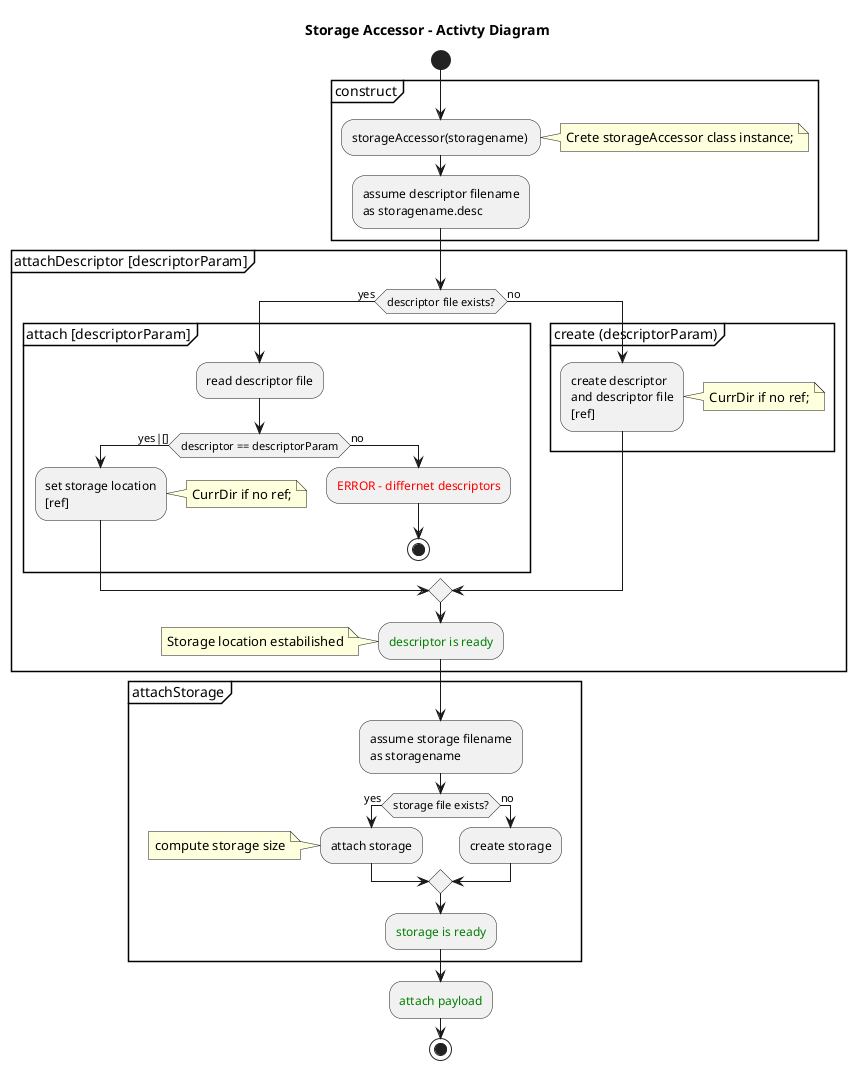 @startuml

title Storage Accessor - Activty Diagram

start

partition "construct" {
:storageAccessor(storagename) ;
note right: Crete storageAccessor class instance;

:assume descriptor filename
as storagename.desc;
}

partition "attachDescriptor [descriptorParam]" {
if (descriptor file exists?) then (yes)
	partition "attach [descriptorParam]" {
  :read descriptor file;
  if (descriptor == descriptorParam) then (yes|[])
    :set storage location
    [ref];
    note right: CurrDir if no ref;
  else (no)
    :<color:red>ERROR - differnet descriptors;
    stop
  endif
  }
else (no)
	partition "create (descriptorParam)" {
	  :create descriptor
	  and descriptor file
	  [ref];
	  note right: CurrDir if no ref;
	}
endif

:<color:green>descriptor is ready;

note left: Storage location estabilished
}

partition "attachStorage" {

:assume storage filename
as storagename;

if (storage file exists?) then (yes)
  :attach storage;
  note left: compute storage size
else (no)
  :create storage;
endif

:<color:green>storage is ready;
}

:<color:green>attach payload;

stop

@enduml
